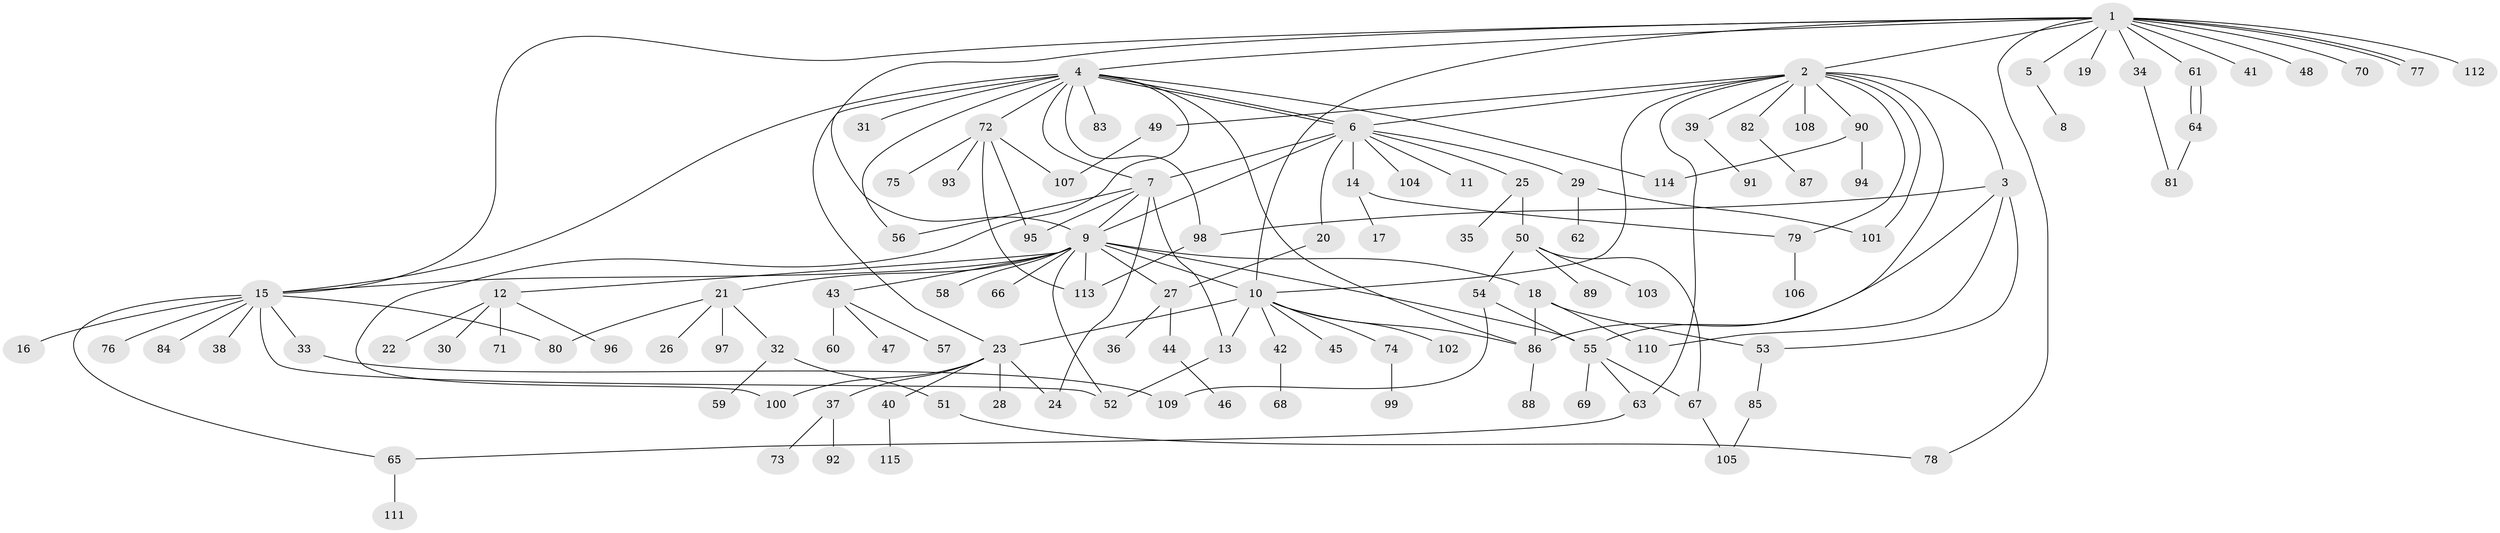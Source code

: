 // Generated by graph-tools (version 1.1) at 2025/25/03/09/25 03:25:56]
// undirected, 115 vertices, 156 edges
graph export_dot {
graph [start="1"]
  node [color=gray90,style=filled];
  1;
  2;
  3;
  4;
  5;
  6;
  7;
  8;
  9;
  10;
  11;
  12;
  13;
  14;
  15;
  16;
  17;
  18;
  19;
  20;
  21;
  22;
  23;
  24;
  25;
  26;
  27;
  28;
  29;
  30;
  31;
  32;
  33;
  34;
  35;
  36;
  37;
  38;
  39;
  40;
  41;
  42;
  43;
  44;
  45;
  46;
  47;
  48;
  49;
  50;
  51;
  52;
  53;
  54;
  55;
  56;
  57;
  58;
  59;
  60;
  61;
  62;
  63;
  64;
  65;
  66;
  67;
  68;
  69;
  70;
  71;
  72;
  73;
  74;
  75;
  76;
  77;
  78;
  79;
  80;
  81;
  82;
  83;
  84;
  85;
  86;
  87;
  88;
  89;
  90;
  91;
  92;
  93;
  94;
  95;
  96;
  97;
  98;
  99;
  100;
  101;
  102;
  103;
  104;
  105;
  106;
  107;
  108;
  109;
  110;
  111;
  112;
  113;
  114;
  115;
  1 -- 2;
  1 -- 4;
  1 -- 5;
  1 -- 9;
  1 -- 10;
  1 -- 15;
  1 -- 19;
  1 -- 34;
  1 -- 41;
  1 -- 48;
  1 -- 61;
  1 -- 70;
  1 -- 77;
  1 -- 77;
  1 -- 78;
  1 -- 112;
  2 -- 3;
  2 -- 6;
  2 -- 10;
  2 -- 39;
  2 -- 49;
  2 -- 55;
  2 -- 63;
  2 -- 79;
  2 -- 82;
  2 -- 90;
  2 -- 101;
  2 -- 108;
  3 -- 53;
  3 -- 86;
  3 -- 98;
  3 -- 110;
  4 -- 6;
  4 -- 6;
  4 -- 7;
  4 -- 15;
  4 -- 23;
  4 -- 31;
  4 -- 56;
  4 -- 72;
  4 -- 83;
  4 -- 86;
  4 -- 98;
  4 -- 100;
  4 -- 114;
  5 -- 8;
  6 -- 7;
  6 -- 9;
  6 -- 11;
  6 -- 14;
  6 -- 20;
  6 -- 25;
  6 -- 29;
  6 -- 104;
  7 -- 9;
  7 -- 13;
  7 -- 24;
  7 -- 56;
  7 -- 95;
  9 -- 10;
  9 -- 12;
  9 -- 15;
  9 -- 18;
  9 -- 21;
  9 -- 27;
  9 -- 43;
  9 -- 52;
  9 -- 55;
  9 -- 58;
  9 -- 66;
  9 -- 113;
  10 -- 13;
  10 -- 23;
  10 -- 42;
  10 -- 45;
  10 -- 74;
  10 -- 86;
  10 -- 102;
  12 -- 22;
  12 -- 30;
  12 -- 71;
  12 -- 96;
  13 -- 52;
  14 -- 17;
  14 -- 79;
  15 -- 16;
  15 -- 33;
  15 -- 38;
  15 -- 52;
  15 -- 65;
  15 -- 76;
  15 -- 80;
  15 -- 84;
  18 -- 53;
  18 -- 86;
  18 -- 110;
  20 -- 27;
  21 -- 26;
  21 -- 32;
  21 -- 80;
  21 -- 97;
  23 -- 24;
  23 -- 28;
  23 -- 37;
  23 -- 40;
  23 -- 100;
  25 -- 35;
  25 -- 50;
  27 -- 36;
  27 -- 44;
  29 -- 62;
  29 -- 101;
  32 -- 51;
  32 -- 59;
  33 -- 109;
  34 -- 81;
  37 -- 73;
  37 -- 92;
  39 -- 91;
  40 -- 115;
  42 -- 68;
  43 -- 47;
  43 -- 57;
  43 -- 60;
  44 -- 46;
  49 -- 107;
  50 -- 54;
  50 -- 67;
  50 -- 89;
  50 -- 103;
  51 -- 78;
  53 -- 85;
  54 -- 55;
  54 -- 109;
  55 -- 63;
  55 -- 67;
  55 -- 69;
  61 -- 64;
  61 -- 64;
  63 -- 65;
  64 -- 81;
  65 -- 111;
  67 -- 105;
  72 -- 75;
  72 -- 93;
  72 -- 95;
  72 -- 107;
  72 -- 113;
  74 -- 99;
  79 -- 106;
  82 -- 87;
  85 -- 105;
  86 -- 88;
  90 -- 94;
  90 -- 114;
  98 -- 113;
}
